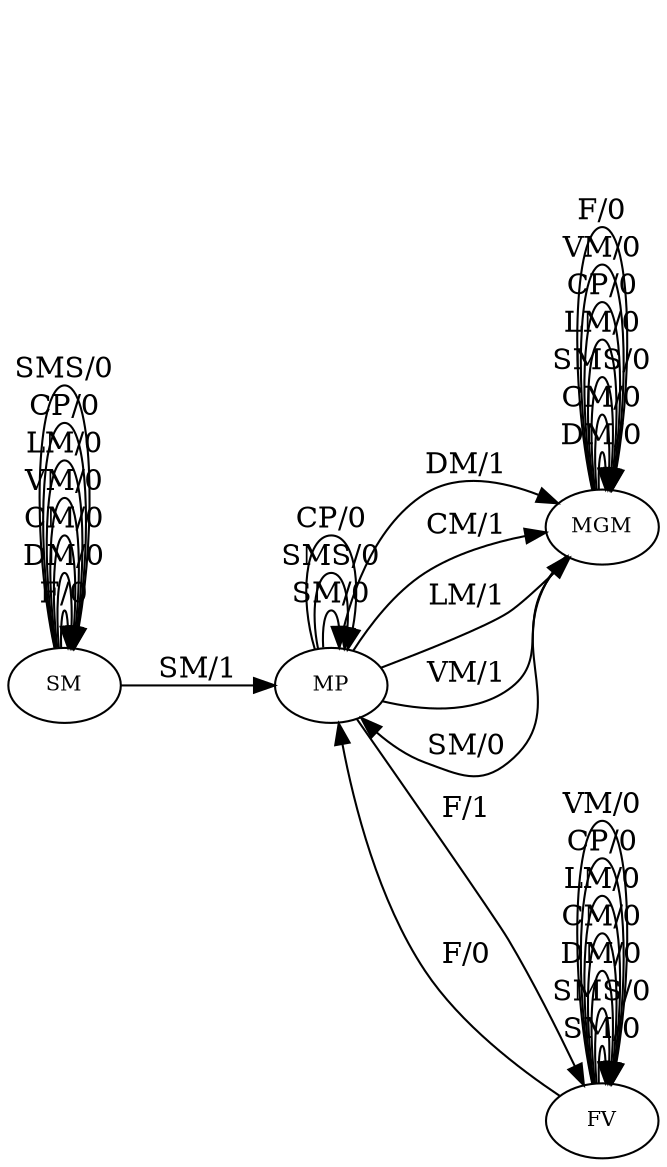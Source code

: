 digraph MefGraph{
	node [fontsize="10"]

                  	rankdir=LR
	0 [label="SM"]
	1 [label="MP"]
	2 [label="MGM"]
	3 [label="FV"]

	3 -> 3 [label="SM/0"]
	1 -> 1 [label="SM/0"]
	3 -> 3 [label="SMS/0"]
	2 -> 2 [label="DM/0"]
	0 -> 0 [label="F/0"]
	2 -> 2 [label="CM/0"]
	0 -> 0 [label="DM/0"]
	3 -> 3 [label="DM/0"]
	2 -> 2 [label="SMS/0"]
	2 -> 2 [label="LM/0"]
	0 -> 0 [label="CM/0"]
	3 -> 1 [label="F/0"]
	3 -> 3 [label="CM/0"]
	2 -> 2 [label="CP/0"]
	2 -> 2 [label="VM/0"]
	1 -> 2 [label="DM/1"]
	2 -> 2 [label="F/0"]
	1 -> 2 [label="CM/1"]
	0 -> 0 [label="VM/0"]
	0 -> 0 [label="LM/0"]
	3 -> 3 [label="LM/0"]
	1 -> 2 [label="LM/1"]
	0 -> 0 [label="CP/0"]
	3 -> 3 [label="CP/0"]
	3 -> 3 [label="VM/0"]
	2 -> 1 [label="SM/0"]
	1 -> 2 [label="VM/1"]
	1 -> 1 [label="SMS/0"]
	1 -> 1 [label="CP/0"]
	0 -> 0 [label="SMS/0"]
	0 -> 1 [label="SM/1"]
	1 -> 3 [label="F/1"]
}
